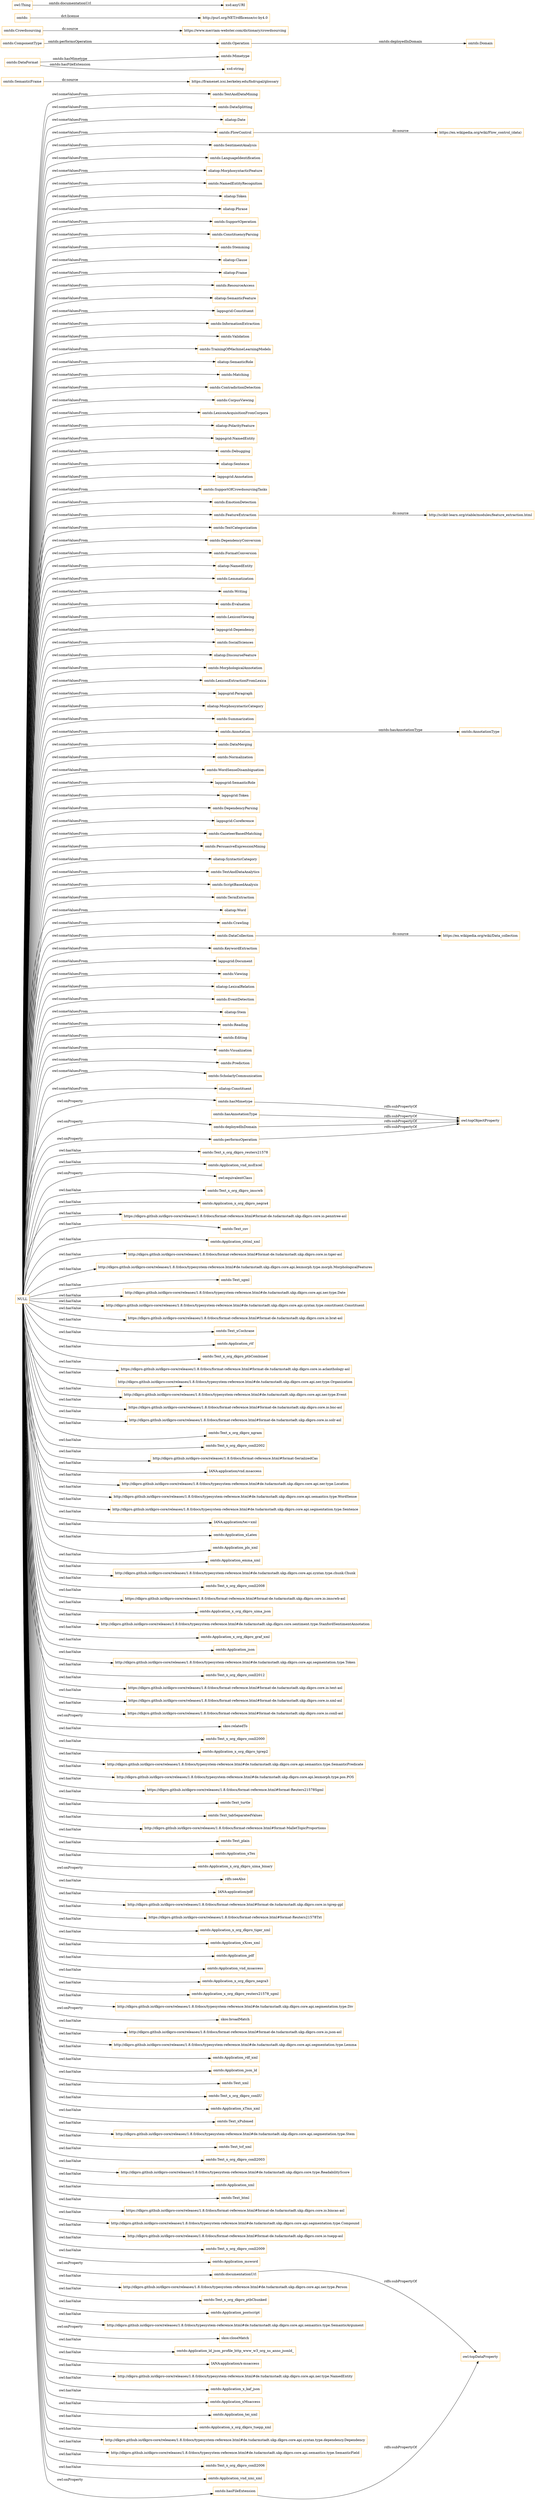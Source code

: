 digraph ar2dtool_diagram { 
rankdir=LR;
size="1501"
node [shape = rectangle, color="orange"]; "omtds:TextAndDataMining" "omtds:DataSplitting" "oliatop:Date" "omtds:FlowControl" "omtds:SentimentAnalysis" "omtds:LanguageIdentification" "omtds:SemanticFrame" "oliatop:MorphosyntacticFeature" "omtds:NamedEntityRecognition" "omtds:DataFormat" "oliatop:Token" "oliatop:Phrase" "omtds:SupportOperation" "omtds:ConstituencyParsing" "omtds:Stemming" "oliatop:Clause" "oliatop:Frame" "omtds:Operation" "omtds:Mimetype" "omtds:ResourceAccess" "oliatop:SemanticFeature" "lappsgrid:Constituent" "omtds:InformationExtraction" "omtds:Validation" "omtds:TrainingOfMachineLearningModels" "omtds:Crowdsourcing" "oliatop:SemanticRole" "omtds:Matching" "omtds:ContradictionDetection" "omtds:CorpusViewing" "omtds:LexiconAcquisitionFromCorpora" "oliatop:PolarityFeature" "lappsgrid:NamedEntity" "omtds:Debugging" "oliatop:Sentence" "lappsgrid:Annotation" "omtds:SupportOfCrowdsourcingTasks" "omtds:EmotionDetection" "omtds:FeatureExtraction" "omtds:TextCategorization" "omtds:Domain" "omtds:DependencyConversion" "omtds:FormatConversion" "oliatop:NamedEntity" "omtds:Lemmatization" "omtds:Writing" "omtds:Evaluation" "omtds:LexiconViewing" "lappsgrid:Dependency" "omtds:SocialSciences" "oliatop:DiscourseFeature" "omtds:MorphologicalAnnotation" "omtds:LexiconExtractionFromLexica" "lappsgrid:Paragraph" "oliatop:MorphosyntacticCategory" "omtds:Summarization" "omtds:Annotation" "omtds:DataMerging" "omtds:Normalization" "omtds:WordSenseDisambiguation" "lappsgrid:SemanticRole" "lappsgrid:Token" "omtds:DependencyParsing" "lappsgrid:Coreference" "omtds:GazeteerBasedMatching" "omtds:PersuasiveExpressionMining" "oliatop:SyntacticCategory" "omtds:TextAndDataAnalytics" "omtds:ScriptBasedAnalysis" "omtds:TermExtraction" "oliatop:Word" "omtds:Crawling" "omtds:DataCollection" "omtds:KeywordExtraction" "lappsgrid:Document" "omtds:Viewing" "oliatop:LexicalRelation" "omtds:EventDetection" "oliatop:Stem" "omtds:Reading" "omtds:AnnotationType" "omtds:ComponentType" "omtds:Editing" "omtds:Visualization" "omtds:Prediction" "omtds:ScholarlyCommunication" "oliatop:Constituent" ; /*classes style*/
	"omtds:FeatureExtraction" -> "http://scikit-learn.org/stable/modules/feature_extraction.html" [ label = "dc:source" ];
	"omtds:deployedInDomain" -> "owl:topObjectProperty" [ label = "rdfs:subPropertyOf" ];
	"omtds:performsOperation" -> "owl:topObjectProperty" [ label = "rdfs:subPropertyOf" ];
	"omtds:SemanticFrame" -> "https://framenet.icsi.berkeley.edu/fndrupal/glossary" [ label = "dc:source" ];
	"omtds:hasMimetype" -> "owl:topObjectProperty" [ label = "rdfs:subPropertyOf" ];
	"omtds:FlowControl" -> "https://en.wikipedia.org/wiki/Flow_control_(data)" [ label = "dc:source" ];
	"omtds:" -> "http://purl.org/NET/rdflicense/cc-by4.0" [ label = "dct:license" ];
	"omtds:Crowdsourcing" -> "https://www.merriam-webster.com/dictionary/crowdsourcing" [ label = "dc:source" ];
	"omtds:hasFileExtension" -> "owl:topDataProperty" [ label = "rdfs:subPropertyOf" ];
	"omtds:DataCollection" -> "https://en.wikipedia.org/wiki/Data_collection" [ label = "dc:source" ];
	"NULL" -> "omtds:Crawling" [ label = "owl:someValuesFrom" ];
	"NULL" -> "omtds:Text_x_org_dkpro_reuters21578" [ label = "owl:hasValue" ];
	"NULL" -> "omtds:FlowControl" [ label = "owl:someValuesFrom" ];
	"NULL" -> "omtds:Application_vnd_msExcel" [ label = "owl:hasValue" ];
	"NULL" -> "owl:equivalentClass" [ label = "owl:onProperty" ];
	"NULL" -> "omtds:GazeteerBasedMatching" [ label = "owl:someValuesFrom" ];
	"NULL" -> "omtds:TermExtraction" [ label = "owl:someValuesFrom" ];
	"NULL" -> "omtds:Text_x_org_dkpro_imscwb" [ label = "owl:hasValue" ];
	"NULL" -> "omtds:Application_x_org_dkpro_negra4" [ label = "owl:hasValue" ];
	"NULL" -> "omtds:ContradictionDetection" [ label = "owl:someValuesFrom" ];
	"NULL" -> "https://dkpro.github.io/dkpro-core/releases/1.8.0/docs/format-reference.html#format-de.tudarmstadt.ukp.dkpro.core.io.penntree-asl" [ label = "owl:hasValue" ];
	"NULL" -> "omtds:Text_csv" [ label = "owl:hasValue" ];
	"NULL" -> "omtds:Matching" [ label = "owl:someValuesFrom" ];
	"NULL" -> "omtds:TrainingOfMachineLearningModels" [ label = "owl:someValuesFrom" ];
	"NULL" -> "omtds:Application_xhtml_xml" [ label = "owl:hasValue" ];
	"NULL" -> "omtds:EmotionDetection" [ label = "owl:someValuesFrom" ];
	"NULL" -> "http://dkpro.github.io/dkpro-core/releases/1.8.0/docs/format-reference.html#format-de.tudarmstadt.ukp.dkpro.core.io.tiger-asl" [ label = "owl:hasValue" ];
	"NULL" -> "lappsgrid:SemanticRole" [ label = "owl:someValuesFrom" ];
	"NULL" -> "oliatop:MorphosyntacticCategory" [ label = "owl:someValuesFrom" ];
	"NULL" -> "http://dkpro.github.io/dkpro-core/releases/1.8.0/docs/typesystem-reference.html#de.tudarmstadt.ukp.dkpro.core.api.lexmorph.type.morph.MorphologicalFeatures" [ label = "owl:hasValue" ];
	"NULL" -> "omtds:Text_sgml" [ label = "owl:hasValue" ];
	"NULL" -> "omtds:Normalization" [ label = "owl:someValuesFrom" ];
	"NULL" -> "http://dkpro.github.io/dkpro-core/releases/1.8.0/docs/typesystem-reference.html#de.tudarmstadt.ukp.dkpro.core.api.ner.type.Date" [ label = "owl:hasValue" ];
	"NULL" -> "omtds:DependencyParsing" [ label = "owl:someValuesFrom" ];
	"NULL" -> "omtds:KeywordExtraction" [ label = "owl:someValuesFrom" ];
	"NULL" -> "lappsgrid:Document" [ label = "owl:someValuesFrom" ];
	"NULL" -> "http://dkpro.github.io/dkpro-core/releases/1.8.0/docs/typesystem-reference.html#de.tudarmstadt.ukp.dkpro.core.api.syntax.type.constituent.Constituent" [ label = "owl:hasValue" ];
	"NULL" -> "https://dkpro.github.io/dkpro-core/releases/1.8.0/docs/format-reference.html#format-de.tudarmstadt.ukp.dkpro.core.io.brat-asl" [ label = "owl:hasValue" ];
	"NULL" -> "omtds:Text_xCochrane" [ label = "owl:hasValue" ];
	"NULL" -> "omtds:LexiconExtractionFromLexica" [ label = "owl:someValuesFrom" ];
	"NULL" -> "lappsgrid:Constituent" [ label = "owl:someValuesFrom" ];
	"NULL" -> "omtds:Application_rtf" [ label = "owl:hasValue" ];
	"NULL" -> "oliatop:PolarityFeature" [ label = "owl:someValuesFrom" ];
	"NULL" -> "omtds:Text_x_org_dkpro_ptbCombined" [ label = "owl:hasValue" ];
	"NULL" -> "oliatop:Stem" [ label = "owl:someValuesFrom" ];
	"NULL" -> "https://dkpro.github.io/dkpro-core/releases/1.8.0/docs/format-reference.html#format-de.tudarmstadt.ukp.dkpro.core.io.aclanthology-asl" [ label = "owl:hasValue" ];
	"NULL" -> "lappsgrid:NamedEntity" [ label = "owl:someValuesFrom" ];
	"NULL" -> "http://dkpro.github.io/dkpro-core/releases/1.8.0/docs/typesystem-reference.html#de.tudarmstadt.ukp.dkpro.core.api.ner.type.Organization" [ label = "owl:hasValue" ];
	"NULL" -> "http://dkpro.github.io/dkpro-core/releases/1.8.0/docs/typesystem-reference.html#de.tudarmstadt.ukp.dkpro.core.api.ner.type.Event" [ label = "owl:hasValue" ];
	"NULL" -> "oliatop:NamedEntity" [ label = "owl:someValuesFrom" ];
	"NULL" -> "omtds:NamedEntityRecognition" [ label = "owl:someValuesFrom" ];
	"NULL" -> "omtds:WordSenseDisambiguation" [ label = "owl:someValuesFrom" ];
	"NULL" -> "oliatop:Clause" [ label = "owl:someValuesFrom" ];
	"NULL" -> "https://dkpro.github.io/dkpro-core/releases/1.8.0/docs/format-reference.html#format-de.tudarmstadt.ukp.dkpro.core.io.bnc-asl" [ label = "owl:hasValue" ];
	"NULL" -> "http://dkpro.github.io/dkpro-core/releases/1.8.0/docs/format-reference.html#format-de.tudarmstadt.ukp.dkpro.core.io.solr-asl" [ label = "owl:hasValue" ];
	"NULL" -> "omtds:Text_x_org_dkpro_ngram" [ label = "owl:hasValue" ];
	"NULL" -> "oliatop:MorphosyntacticFeature" [ label = "owl:someValuesFrom" ];
	"NULL" -> "omtds:performsOperation" [ label = "owl:onProperty" ];
	"NULL" -> "omtds:Text_x_org_dkpro_conll2002" [ label = "owl:hasValue" ];
	"NULL" -> "omtds:MorphologicalAnnotation" [ label = "owl:someValuesFrom" ];
	"NULL" -> "omtds:hasFileExtension" [ label = "owl:onProperty" ];
	"NULL" -> "oliatop:SemanticRole" [ label = "owl:someValuesFrom" ];
	"NULL" -> "http://dkpro.github.io/dkpro-core/releases/1.8.0/docs/format-reference.html#format-SerializedCas" [ label = "owl:hasValue" ];
	"NULL" -> "IANA:application/vnd.msaccess" [ label = "owl:hasValue" ];
	"NULL" -> "http://dkpro.github.io/dkpro-core/releases/1.8.0/docs/typesystem-reference.html#de.tudarmstadt.ukp.dkpro.core.api.ner.type.Location" [ label = "owl:hasValue" ];
	"NULL" -> "http://dkpro.github.io/dkpro-core/releases/1.8.0/docs/typesystem-reference.html#de.tudarmstadt.ukp.dkpro.core.api.semantics.type.WordSense" [ label = "owl:hasValue" ];
	"NULL" -> "http://dkpro.github.io/dkpro-core/releases/1.8.0/docs/typesystem-reference.html#de.tudarmstadt.ukp.dkpro.core.api.segmentation.type.Sentence" [ label = "owl:hasValue" ];
	"NULL" -> "IANA:application/tei+xml" [ label = "owl:hasValue" ];
	"NULL" -> "omtds:Annotation" [ label = "owl:someValuesFrom" ];
	"NULL" -> "omtds:Application_xLatex" [ label = "owl:hasValue" ];
	"NULL" -> "omtds:Application_pls_xml" [ label = "owl:hasValue" ];
	"NULL" -> "omtds:InformationExtraction" [ label = "owl:someValuesFrom" ];
	"NULL" -> "oliatop:LexicalRelation" [ label = "owl:someValuesFrom" ];
	"NULL" -> "omtds:Application_emma_xml" [ label = "owl:hasValue" ];
	"NULL" -> "http://dkpro.github.io/dkpro-core/releases/1.8.0/docs/typesystem-reference.html#de.tudarmstadt.ukp.dkpro.core.api.syntax.type.chunk.Chunk" [ label = "owl:hasValue" ];
	"NULL" -> "omtds:Text_x_org_dkpro_conll2008" [ label = "owl:hasValue" ];
	"NULL" -> "https://dkpro.github.io/dkpro-core/releases/1.8.0/docs/format-reference.html#format-de.tudarmstadt.ukp.dkpro.core.io.imscwb-asl" [ label = "owl:hasValue" ];
	"NULL" -> "omtds:Debugging" [ label = "owl:someValuesFrom" ];
	"NULL" -> "omtds:Application_x_org_dkpro_uima_json" [ label = "owl:hasValue" ];
	"NULL" -> "http://dkpro.github.io/dkpro-core/releases/1.8.0/docs/typesystem-reference.html#de.tudarmstadt.ukp.dkpro.core.sentiment.type.StanfordSentimentAnnotation" [ label = "owl:hasValue" ];
	"NULL" -> "omtds:Application_x_org_dkpro_graf_xml" [ label = "owl:hasValue" ];
	"NULL" -> "omtds:Application_json" [ label = "owl:hasValue" ];
	"NULL" -> "oliatop:Token" [ label = "owl:someValuesFrom" ];
	"NULL" -> "oliatop:Constituent" [ label = "owl:someValuesFrom" ];
	"NULL" -> "http://dkpro.github.io/dkpro-core/releases/1.8.0/docs/typesystem-reference.html#de.tudarmstadt.ukp.dkpro.core.api.segmentation.type.Token" [ label = "owl:hasValue" ];
	"NULL" -> "omtds:Text_x_org_dkpro_conll2012" [ label = "owl:hasValue" ];
	"NULL" -> "omtds:Lemmatization" [ label = "owl:someValuesFrom" ];
	"NULL" -> "https://dkpro.github.io/dkpro-core/releases/1.8.0/docs/format-reference.html#format-de.tudarmstadt.ukp.dkpro.core.io.text-asl" [ label = "owl:hasValue" ];
	"NULL" -> "omtds:FeatureExtraction" [ label = "owl:someValuesFrom" ];
	"NULL" -> "omtds:Summarization" [ label = "owl:someValuesFrom" ];
	"NULL" -> "omtds:deployedInDomain" [ label = "owl:onProperty" ];
	"NULL" -> "omtds:ResourceAccess" [ label = "owl:someValuesFrom" ];
	"NULL" -> "oliatop:Frame" [ label = "owl:someValuesFrom" ];
	"NULL" -> "omtds:Viewing" [ label = "owl:someValuesFrom" ];
	"NULL" -> "https://dkpro.github.io/dkpro-core/releases/1.8.0/docs/format-reference.html#format-de.tudarmstadt.ukp.dkpro.core.io.xml-asl" [ label = "owl:hasValue" ];
	"NULL" -> "https://dkpro.github.io/dkpro-core/releases/1.8.0/docs/format-reference.html#format-de.tudarmstadt.ukp.dkpro.core.io.conll-asl" [ label = "owl:hasValue" ];
	"NULL" -> "skos:relatedTo" [ label = "owl:onProperty" ];
	"NULL" -> "omtds:LanguageIdentification" [ label = "owl:someValuesFrom" ];
	"NULL" -> "omtds:Stemming" [ label = "owl:someValuesFrom" ];
	"NULL" -> "oliatop:SyntacticCategory" [ label = "owl:someValuesFrom" ];
	"NULL" -> "omtds:Text_x_org_dkpro_conll2000" [ label = "owl:hasValue" ];
	"NULL" -> "omtds:Application_x_org_dkpro_tgrep2" [ label = "owl:hasValue" ];
	"NULL" -> "omtds:Prediction" [ label = "owl:someValuesFrom" ];
	"NULL" -> "http://dkpro.github.io/dkpro-core/releases/1.8.0/docs/typesystem-reference.html#de.tudarmstadt.ukp.dkpro.core.api.semantics.type.SemanticPredicate" [ label = "owl:hasValue" ];
	"NULL" -> "http://dkpro.github.io/dkpro-core/releases/1.8.0/docs/typesystem-reference.html#de.tudarmstadt.ukp.dkpro.core.api.lexmorph.type.pos.POS" [ label = "owl:hasValue" ];
	"NULL" -> "https://dkpro.github.io/dkpro-core/releases/1.8.0/docs/format-reference.html#format-Reuters21578Sgml" [ label = "owl:hasValue" ];
	"NULL" -> "omtds:Text_turtle" [ label = "owl:hasValue" ];
	"NULL" -> "omtds:Visualization" [ label = "owl:someValuesFrom" ];
	"NULL" -> "omtds:DependencyConversion" [ label = "owl:someValuesFrom" ];
	"NULL" -> "omtds:Text_tabSeparatedValues" [ label = "owl:hasValue" ];
	"NULL" -> "oliatop:DiscourseFeature" [ label = "owl:someValuesFrom" ];
	"NULL" -> "http://dkpro.github.io/dkpro-core/releases/1.8.0/docs/format-reference.html#format-MalletTopicProportions" [ label = "owl:hasValue" ];
	"NULL" -> "omtds:Text_plain" [ label = "owl:hasValue" ];
	"NULL" -> "omtds:Application_xTex" [ label = "owl:hasValue" ];
	"NULL" -> "omtds:Application_x_org_dkpro_uima_binary" [ label = "owl:hasValue" ];
	"NULL" -> "omtds:SupportOfCrowdsourcingTasks" [ label = "owl:someValuesFrom" ];
	"NULL" -> "omtds:Reading" [ label = "owl:someValuesFrom" ];
	"NULL" -> "omtds:LexiconAcquisitionFromCorpora" [ label = "owl:someValuesFrom" ];
	"NULL" -> "rdfs:seeAlso" [ label = "owl:onProperty" ];
	"NULL" -> "IANA:application/pdf" [ label = "owl:hasValue" ];
	"NULL" -> "http://dkpro.github.io/dkpro-core/releases/1.8.0/docs/format-reference.html#format-de.tudarmstadt.ukp.dkpro.core.io.tgrep-gpl" [ label = "owl:hasValue" ];
	"NULL" -> "omtds:DataSplitting" [ label = "owl:someValuesFrom" ];
	"NULL" -> "omtds:Editing" [ label = "owl:someValuesFrom" ];
	"NULL" -> "https://dkpro.github.io/dkpro-core/releases/1.8.0/docs/format-reference.html#format-Reuters21578Txt" [ label = "owl:hasValue" ];
	"NULL" -> "omtds:Application_x_org_dkpro_tiger_xml" [ label = "owl:hasValue" ];
	"NULL" -> "omtds:hasMimetype" [ label = "owl:onProperty" ];
	"NULL" -> "omtds:Application_xXces_xml" [ label = "owl:hasValue" ];
	"NULL" -> "omtds:DataCollection" [ label = "owl:someValuesFrom" ];
	"NULL" -> "oliatop:Sentence" [ label = "owl:someValuesFrom" ];
	"NULL" -> "omtds:Application_pdf" [ label = "owl:hasValue" ];
	"NULL" -> "omtds:Application_vnd_msaccess" [ label = "owl:hasValue" ];
	"NULL" -> "omtds:Writing" [ label = "owl:someValuesFrom" ];
	"NULL" -> "lappsgrid:Annotation" [ label = "owl:someValuesFrom" ];
	"NULL" -> "omtds:Application_x_org_dkpro_negra3" [ label = "owl:hasValue" ];
	"NULL" -> "omtds:Application_x_org_dkpro_reuters21578_sgml" [ label = "owl:hasValue" ];
	"NULL" -> "http://dkpro.github.io/dkpro-core/releases/1.8.0/docs/typesystem-reference.html#de.tudarmstadt.ukp.dkpro.core.api.segmentation.type.Div" [ label = "owl:hasValue" ];
	"NULL" -> "omtds:ScholarlyCommunication" [ label = "owl:someValuesFrom" ];
	"NULL" -> "skos:broadMatch" [ label = "owl:onProperty" ];
	"NULL" -> "http://dkpro.github.io/dkpro-core/releases/1.8.0/docs/format-reference.html#format-de.tudarmstadt.ukp.dkpro.core.io.json-asl" [ label = "owl:hasValue" ];
	"NULL" -> "http://dkpro.github.io/dkpro-core/releases/1.8.0/docs/typesystem-reference.html#de.tudarmstadt.ukp.dkpro.core.api.segmentation.type.Lemma" [ label = "owl:hasValue" ];
	"NULL" -> "omtds:Application_rdf_xml" [ label = "owl:hasValue" ];
	"NULL" -> "omtds:Application_json_ld" [ label = "owl:hasValue" ];
	"NULL" -> "omtds:SupportOperation" [ label = "owl:someValuesFrom" ];
	"NULL" -> "omtds:Text_xml" [ label = "owl:hasValue" ];
	"NULL" -> "omtds:Text_x_org_dkpro_conllU" [ label = "owl:hasValue" ];
	"NULL" -> "omtds:Application_xTmx_xml" [ label = "owl:hasValue" ];
	"NULL" -> "omtds:Text_xPubmed" [ label = "owl:hasValue" ];
	"NULL" -> "oliatop:Date" [ label = "owl:someValuesFrom" ];
	"NULL" -> "http://dkpro.github.io/dkpro-core/releases/1.8.0/docs/typesystem-reference.html#de.tudarmstadt.ukp.dkpro.core.api.segmentation.type.Stem" [ label = "owl:hasValue" ];
	"NULL" -> "omtds:SentimentAnalysis" [ label = "owl:someValuesFrom" ];
	"NULL" -> "omtds:Text_tcf_xml" [ label = "owl:hasValue" ];
	"NULL" -> "omtds:Text_x_org_dkpro_conll2003" [ label = "owl:hasValue" ];
	"NULL" -> "http://dkpro.github.io/dkpro-core/releases/1.8.0/docs/typesystem-reference.html#de.tudarmstadt.ukp.dkpro.core.type.ReadabilityScore" [ label = "owl:hasValue" ];
	"NULL" -> "omtds:Application_xml" [ label = "owl:hasValue" ];
	"NULL" -> "omtds:Text_html" [ label = "owl:hasValue" ];
	"NULL" -> "omtds:ScriptBasedAnalysis" [ label = "owl:someValuesFrom" ];
	"NULL" -> "omtds:Evaluation" [ label = "owl:someValuesFrom" ];
	"NULL" -> "https://dkpro.github.io/dkpro-core/releases/1.8.0/docs/format-reference.html#format-de.tudarmstadt.ukp.dkpro.core.io.bincas-asl" [ label = "owl:hasValue" ];
	"NULL" -> "omtds:CorpusViewing" [ label = "owl:someValuesFrom" ];
	"NULL" -> "omtds:Validation" [ label = "owl:someValuesFrom" ];
	"NULL" -> "http://dkpro.github.io/dkpro-core/releases/1.8.0/docs/typesystem-reference.html#de.tudarmstadt.ukp.dkpro.core.api.segmentation.type.Compound" [ label = "owl:hasValue" ];
	"NULL" -> "http://dkpro.github.io/dkpro-core/releases/1.8.0/docs/format-reference.html#format-de.tudarmstadt.ukp.dkpro.core.io.tuepp-asl" [ label = "owl:hasValue" ];
	"NULL" -> "omtds:Text_x_org_dkpro_conll2009" [ label = "owl:hasValue" ];
	"NULL" -> "omtds:Application_msword" [ label = "owl:hasValue" ];
	"NULL" -> "omtds:LexiconViewing" [ label = "owl:someValuesFrom" ];
	"NULL" -> "omtds:TextCategorization" [ label = "owl:someValuesFrom" ];
	"NULL" -> "lappsgrid:Token" [ label = "owl:someValuesFrom" ];
	"NULL" -> "omtds:documentationUrl" [ label = "owl:onProperty" ];
	"NULL" -> "http://dkpro.github.io/dkpro-core/releases/1.8.0/docs/typesystem-reference.html#de.tudarmstadt.ukp.dkpro.core.api.ner.type.Person" [ label = "owl:hasValue" ];
	"NULL" -> "oliatop:Word" [ label = "owl:someValuesFrom" ];
	"NULL" -> "omtds:Text_x_org_dkpro_ptbChunked" [ label = "owl:hasValue" ];
	"NULL" -> "oliatop:Phrase" [ label = "owl:someValuesFrom" ];
	"NULL" -> "omtds:Application_postscript" [ label = "owl:hasValue" ];
	"NULL" -> "omtds:PersuasiveExpressionMining" [ label = "owl:someValuesFrom" ];
	"NULL" -> "http://dkpro.github.io/dkpro-core/releases/1.8.0/docs/typesystem-reference.html#de.tudarmstadt.ukp.dkpro.core.api.semantics.type.SemanticArgument" [ label = "owl:hasValue" ];
	"NULL" -> "lappsgrid:Dependency" [ label = "owl:someValuesFrom" ];
	"NULL" -> "skos:closeMatch" [ label = "owl:onProperty" ];
	"NULL" -> "omtds:Application_ld_json_profile_http_www_w3_org_ns_anno_jsonld_" [ label = "owl:hasValue" ];
	"NULL" -> "lappsgrid:Coreference" [ label = "owl:someValuesFrom" ];
	"NULL" -> "omtds:SocialSciences" [ label = "owl:someValuesFrom" ];
	"NULL" -> "omtds:EventDetection" [ label = "owl:someValuesFrom" ];
	"NULL" -> "IANA:application/x-msaccess" [ label = "owl:hasValue" ];
	"NULL" -> "omtds:DataMerging" [ label = "owl:someValuesFrom" ];
	"NULL" -> "http://dkpro.github.io/dkpro-core/releases/1.8.0/docs/typesystem-reference.html#de.tudarmstadt.ukp.dkpro.core.api.ner.type.NamedEntity" [ label = "owl:hasValue" ];
	"NULL" -> "oliatop:SemanticFeature" [ label = "owl:someValuesFrom" ];
	"NULL" -> "omtds:TextAndDataMining" [ label = "owl:someValuesFrom" ];
	"NULL" -> "omtds:Application_x_kaf_json" [ label = "owl:hasValue" ];
	"NULL" -> "lappsgrid:Paragraph" [ label = "owl:someValuesFrom" ];
	"NULL" -> "omtds:Application_xMsaccess" [ label = "owl:hasValue" ];
	"NULL" -> "omtds:TextAndDataAnalytics" [ label = "owl:someValuesFrom" ];
	"NULL" -> "omtds:Application_tei_xml" [ label = "owl:hasValue" ];
	"NULL" -> "omtds:Application_x_org_dkpro_tuepp_xml" [ label = "owl:hasValue" ];
	"NULL" -> "http://dkpro.github.io/dkpro-core/releases/1.8.0/docs/typesystem-reference.html#de.tudarmstadt.ukp.dkpro.core.api.syntax.type.dependency.Dependency" [ label = "owl:hasValue" ];
	"NULL" -> "omtds:ConstituencyParsing" [ label = "owl:someValuesFrom" ];
	"NULL" -> "http://dkpro.github.io/dkpro-core/releases/1.8.0/docs/typesystem-reference.html#de.tudarmstadt.ukp.dkpro.core.api.semantics.type.SemanticField" [ label = "owl:hasValue" ];
	"NULL" -> "omtds:Text_x_org_dkpro_conll2006" [ label = "owl:hasValue" ];
	"NULL" -> "omtds:Application_vnd_xmi_xml" [ label = "owl:hasValue" ];
	"NULL" -> "omtds:FormatConversion" [ label = "owl:someValuesFrom" ];
	"omtds:documentationUrl" -> "owl:topDataProperty" [ label = "rdfs:subPropertyOf" ];
	"omtds:hasAnnotationType" -> "owl:topObjectProperty" [ label = "rdfs:subPropertyOf" ];
	"omtds:Operation" -> "omtds:Domain" [ label = "omtds:deployedInDomain" ];
	"omtds:DataFormat" -> "omtds:Mimetype" [ label = "omtds:hasMimetype" ];
	"omtds:ComponentType" -> "omtds:Operation" [ label = "omtds:performsOperation" ];
	"omtds:DataFormat" -> "xsd:string" [ label = "omtds:hasFileExtension" ];
	"owl:Thing" -> "xsd:anyURI" [ label = "omtds:documentationUrl" ];
	"omtds:Annotation" -> "omtds:AnnotationType" [ label = "omtds:hasAnnotationType" ];

}
